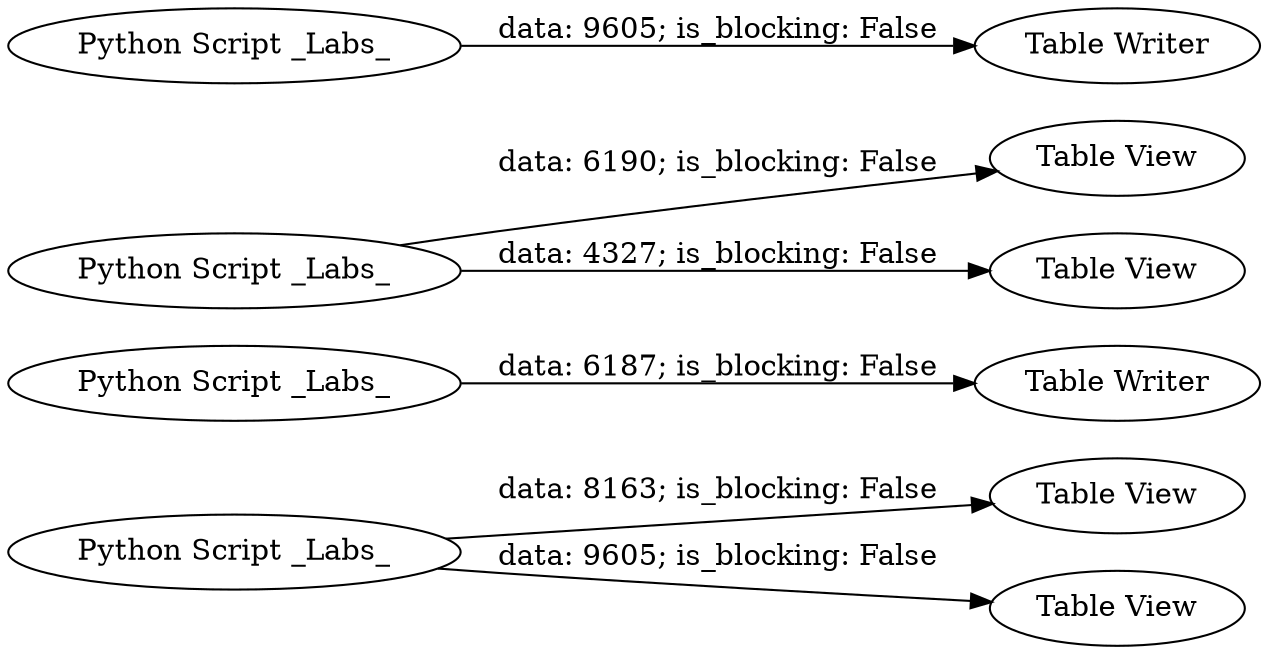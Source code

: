 digraph {
	"-5216870521329840453_14" [label="Table View"]
	"-5216870521329840453_5" [label="Table Writer"]
	"-5216870521329840453_11" [label="Table View"]
	"-5216870521329840453_4" [label="Python Script _Labs_"]
	"-5216870521329840453_6" [label="Table Writer"]
	"-5216870521329840453_12" [label="Table View"]
	"-5216870521329840453_13" [label="Table View"]
	"-5216870521329840453_2" [label="Python Script _Labs_"]
	"-5216870521329840453_3" [label="Python Script _Labs_"]
	"-5216870521329840453_1" [label="Python Script _Labs_"]
	"-5216870521329840453_4" -> "-5216870521329840453_13" [label="data: 9605; is_blocking: False"]
	"-5216870521329840453_1" -> "-5216870521329840453_5" [label="data: 6187; is_blocking: False"]
	"-5216870521329840453_2" -> "-5216870521329840453_12" [label="data: 4327; is_blocking: False"]
	"-5216870521329840453_2" -> "-5216870521329840453_11" [label="data: 6190; is_blocking: False"]
	"-5216870521329840453_3" -> "-5216870521329840453_6" [label="data: 9605; is_blocking: False"]
	"-5216870521329840453_4" -> "-5216870521329840453_14" [label="data: 8163; is_blocking: False"]
	rankdir=LR
}
